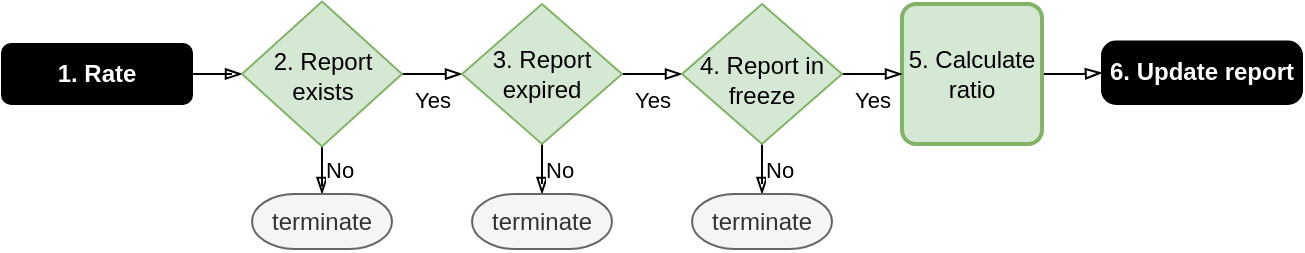 <mxfile version="12.9.9" type="device"><diagram id="C5RBs43oDa-KdzZeNtuy" name="Page-1"><mxGraphModel dx="782" dy="437" grid="1" gridSize="10" guides="1" tooltips="1" connect="1" arrows="1" fold="1" page="1" pageScale="1" pageWidth="827" pageHeight="1169" math="0" shadow="0"><root><mxCell id="WIyWlLk6GJQsqaUBKTNV-0"/><mxCell id="WIyWlLk6GJQsqaUBKTNV-1" parent="WIyWlLk6GJQsqaUBKTNV-0"/><mxCell id="rpyXEcef18MdbMSdmln3-3" style="edgeStyle=orthogonalEdgeStyle;rounded=0;orthogonalLoop=1;jettySize=auto;html=1;endArrow=blockThin;endFill=0;" edge="1" parent="WIyWlLk6GJQsqaUBKTNV-1" source="WIyWlLk6GJQsqaUBKTNV-3" target="8gCtKc0g6pTxrhbL79Ku-5"><mxGeometry relative="1" as="geometry"><mxPoint x="180" y="60" as="targetPoint"/></mxGeometry></mxCell><mxCell id="WIyWlLk6GJQsqaUBKTNV-3" value="1. Rate" style="rounded=1;whiteSpace=wrap;html=1;fontSize=12;glass=0;strokeWidth=1;shadow=0;fillColor=#000000;fontColor=#FFFFFF;fontStyle=1" parent="WIyWlLk6GJQsqaUBKTNV-1" vertex="1"><mxGeometry x="60" y="45" width="95" height="30" as="geometry"/></mxCell><mxCell id="rpyXEcef18MdbMSdmln3-6" value="Yes" style="edgeStyle=orthogonalEdgeStyle;rounded=0;orthogonalLoop=1;jettySize=auto;html=1;endArrow=blockThin;endFill=0;labelPosition=center;verticalLabelPosition=bottom;align=center;verticalAlign=top;" edge="1" parent="WIyWlLk6GJQsqaUBKTNV-1" source="8gCtKc0g6pTxrhbL79Ku-5" target="8gCtKc0g6pTxrhbL79Ku-10"><mxGeometry relative="1" as="geometry"/></mxCell><mxCell id="rpyXEcef18MdbMSdmln3-9" value="No" style="edgeStyle=orthogonalEdgeStyle;rounded=0;orthogonalLoop=1;jettySize=auto;html=1;endArrow=blockThin;endFill=0;labelPosition=right;verticalLabelPosition=middle;align=left;verticalAlign=middle;" edge="1" parent="WIyWlLk6GJQsqaUBKTNV-1" source="8gCtKc0g6pTxrhbL79Ku-5" target="rpyXEcef18MdbMSdmln3-8"><mxGeometry relative="1" as="geometry"/></mxCell><mxCell id="8gCtKc0g6pTxrhbL79Ku-5" value="2. Report exists" style="strokeWidth=1;html=1;shape=mxgraph.flowchart.decision;whiteSpace=wrap;spacing=3;spacingLeft=11;spacingRight=10;spacingTop=3;spacingBottom=2;fillColor=#d5e8d4;strokeColor=#82b366;" parent="WIyWlLk6GJQsqaUBKTNV-1" vertex="1"><mxGeometry x="180" y="23.75" width="80" height="72.5" as="geometry"/></mxCell><mxCell id="rpyXEcef18MdbMSdmln3-1" value="Yes" style="edgeStyle=orthogonalEdgeStyle;rounded=0;orthogonalLoop=1;jettySize=auto;html=1;endArrow=blockThin;endFill=0;labelPosition=center;verticalLabelPosition=bottom;align=center;verticalAlign=top;" edge="1" parent="WIyWlLk6GJQsqaUBKTNV-1" source="8gCtKc0g6pTxrhbL79Ku-10" target="rpyXEcef18MdbMSdmln3-78"><mxGeometry relative="1" as="geometry"><mxPoint x="410" y="60" as="targetPoint"/></mxGeometry></mxCell><mxCell id="rpyXEcef18MdbMSdmln3-7" value="No" style="edgeStyle=orthogonalEdgeStyle;rounded=0;orthogonalLoop=1;jettySize=auto;html=1;endArrow=blockThin;endFill=0;labelPosition=right;verticalLabelPosition=middle;align=left;verticalAlign=middle;" edge="1" parent="WIyWlLk6GJQsqaUBKTNV-1" source="8gCtKc0g6pTxrhbL79Ku-10" target="8gCtKc0g6pTxrhbL79Ku-12"><mxGeometry relative="1" as="geometry"/></mxCell><mxCell id="8gCtKc0g6pTxrhbL79Ku-10" value="3. Report expired" style="strokeWidth=1;html=1;shape=mxgraph.flowchart.decision;whiteSpace=wrap;spacing=9;fillColor=#d5e8d4;strokeColor=#82b366;spacingBottom=6;spacingTop=6;" parent="WIyWlLk6GJQsqaUBKTNV-1" vertex="1"><mxGeometry x="290" y="25" width="80" height="70" as="geometry"/></mxCell><mxCell id="8gCtKc0g6pTxrhbL79Ku-12" value="terminate" style="strokeWidth=1;html=1;shape=mxgraph.flowchart.terminator;whiteSpace=wrap;fillColor=#f5f5f5;strokeColor=#666666;fontColor=#333333;" parent="WIyWlLk6GJQsqaUBKTNV-1" vertex="1"><mxGeometry x="295" y="120" width="70" height="27.5" as="geometry"/></mxCell><mxCell id="8gCtKc0g6pTxrhbL79Ku-19" value="6. Update report" style="rounded=1;whiteSpace=wrap;html=1;absoluteArcSize=1;arcSize=14;strokeWidth=1;fillColor=#000000;fontColor=#FFFFFF;fontStyle=1" parent="WIyWlLk6GJQsqaUBKTNV-1" vertex="1"><mxGeometry x="610" y="43.75" width="100" height="31.25" as="geometry"/></mxCell><mxCell id="rpyXEcef18MdbMSdmln3-8" value="terminate" style="strokeWidth=1;html=1;shape=mxgraph.flowchart.terminator;whiteSpace=wrap;fillColor=#f5f5f5;strokeColor=#666666;fontColor=#333333;" vertex="1" parent="WIyWlLk6GJQsqaUBKTNV-1"><mxGeometry x="185" y="120" width="70" height="27.5" as="geometry"/></mxCell><mxCell id="rpyXEcef18MdbMSdmln3-76" style="edgeStyle=orthogonalEdgeStyle;rounded=0;orthogonalLoop=1;jettySize=auto;html=1;endArrow=blockThin;endFill=0;fontColor=#FFFFFF;" edge="1" parent="WIyWlLk6GJQsqaUBKTNV-1" source="rpyXEcef18MdbMSdmln3-75" target="8gCtKc0g6pTxrhbL79Ku-19"><mxGeometry relative="1" as="geometry"/></mxCell><mxCell id="rpyXEcef18MdbMSdmln3-75" value="5. Calculate ratio" style="rounded=1;whiteSpace=wrap;html=1;absoluteArcSize=1;arcSize=14;strokeWidth=2;strokeColor=#82b366;fillColor=#d5e8d4;" vertex="1" parent="WIyWlLk6GJQsqaUBKTNV-1"><mxGeometry x="510" y="25" width="70" height="70" as="geometry"/></mxCell><mxCell id="rpyXEcef18MdbMSdmln3-77" value="No" style="edgeStyle=orthogonalEdgeStyle;rounded=0;orthogonalLoop=1;jettySize=auto;html=1;endArrow=blockThin;endFill=0;labelPosition=right;verticalLabelPosition=middle;align=left;verticalAlign=middle;" edge="1" parent="WIyWlLk6GJQsqaUBKTNV-1" source="rpyXEcef18MdbMSdmln3-78" target="rpyXEcef18MdbMSdmln3-79"><mxGeometry relative="1" as="geometry"/></mxCell><mxCell id="rpyXEcef18MdbMSdmln3-83" value="Yes" style="edgeStyle=orthogonalEdgeStyle;rounded=0;orthogonalLoop=1;jettySize=auto;html=1;endArrow=blockThin;endFill=0;fontColor=#000000;labelPosition=center;verticalLabelPosition=bottom;align=center;verticalAlign=top;" edge="1" parent="WIyWlLk6GJQsqaUBKTNV-1" source="rpyXEcef18MdbMSdmln3-78" target="rpyXEcef18MdbMSdmln3-75"><mxGeometry relative="1" as="geometry"/></mxCell><mxCell id="rpyXEcef18MdbMSdmln3-78" value="4. Report in freeze" style="strokeWidth=1;html=1;shape=mxgraph.flowchart.decision;whiteSpace=wrap;spacing=9;fillColor=#d5e8d4;strokeColor=#82b366;spacingBottom=6;spacingTop=12;" vertex="1" parent="WIyWlLk6GJQsqaUBKTNV-1"><mxGeometry x="400" y="25" width="80" height="70" as="geometry"/></mxCell><mxCell id="rpyXEcef18MdbMSdmln3-79" value="terminate" style="strokeWidth=1;html=1;shape=mxgraph.flowchart.terminator;whiteSpace=wrap;fillColor=#f5f5f5;strokeColor=#666666;fontColor=#333333;" vertex="1" parent="WIyWlLk6GJQsqaUBKTNV-1"><mxGeometry x="405" y="120" width="70" height="27.5" as="geometry"/></mxCell></root></mxGraphModel></diagram></mxfile>